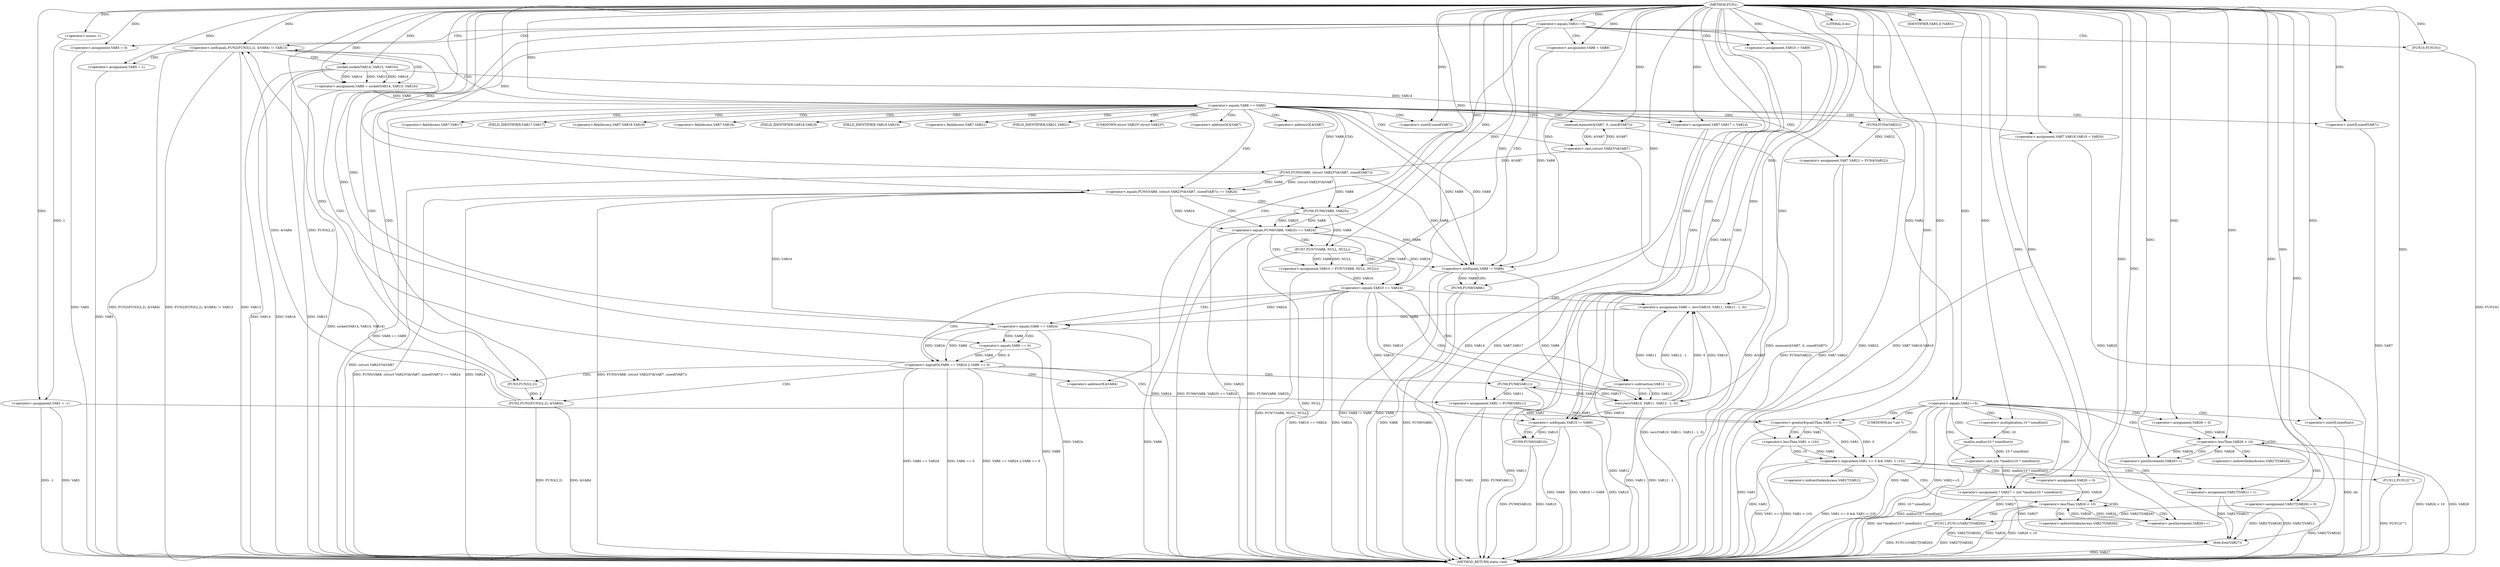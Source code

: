 digraph FUN1 {  
"1000100" [label = "(METHOD,FUN1)" ]
"1000322" [label = "(METHOD_RETURN,static void)" ]
"1000103" [label = "(<operator>.assignment,VAR1 = -1)" ]
"1000105" [label = "(<operator>.minus,-1)" ]
"1000108" [label = "(<operator>.equals,VAR2==5)" ]
"1000115" [label = "(<operator>.assignment,VAR5 = 0)" ]
"1000121" [label = "(<operator>.assignment,VAR8 = VAR9)" ]
"1000125" [label = "(<operator>.assignment,VAR10 = VAR9)" ]
"1000132" [label = "(<operator>.notEquals,FUN2(FUN3(2,2), &VAR4) != VAR13)" ]
"1000133" [label = "(FUN2,FUN2(FUN3(2,2), &VAR4))" ]
"1000134" [label = "(FUN3,FUN3(2,2))" ]
"1000142" [label = "(<operator>.assignment,VAR5 = 1)" ]
"1000145" [label = "(<operator>.assignment,VAR8 = socket(VAR14, VAR15, VAR16))" ]
"1000147" [label = "(socket,socket(VAR14, VAR15, VAR16))" ]
"1000152" [label = "(<operator>.equals,VAR8 == VAR9)" ]
"1000157" [label = "(memset,memset(&VAR7, 0, sizeof(VAR7)))" ]
"1000161" [label = "(<operator>.sizeOf,sizeof(VAR7))" ]
"1000163" [label = "(<operator>.assignment,VAR7.VAR17 = VAR14)" ]
"1000168" [label = "(<operator>.assignment,VAR7.VAR18.VAR19 = VAR20)" ]
"1000175" [label = "(<operator>.assignment,VAR7.VAR21 = FUN4(VAR22))" ]
"1000179" [label = "(FUN4,FUN4(VAR22))" ]
"1000182" [label = "(<operator>.equals,FUN5(VAR8, (struct VAR23*)&VAR7, sizeof(VAR7)) == VAR24)" ]
"1000183" [label = "(FUN5,FUN5(VAR8, (struct VAR23*)&VAR7, sizeof(VAR7)))" ]
"1000185" [label = "(<operator>.cast,(struct VAR23*)&VAR7)" ]
"1000189" [label = "(<operator>.sizeOf,sizeof(VAR7))" ]
"1000195" [label = "(<operator>.equals,FUN6(VAR8, VAR25) == VAR24)" ]
"1000196" [label = "(FUN6,FUN6(VAR8, VAR25))" ]
"1000202" [label = "(<operator>.assignment,VAR10 = FUN7(VAR8, NULL, NULL))" ]
"1000204" [label = "(FUN7,FUN7(VAR8, NULL, NULL))" ]
"1000209" [label = "(<operator>.equals,VAR10 == VAR24)" ]
"1000214" [label = "(<operator>.assignment,VAR6 = recv(VAR10, VAR11, VAR12 - 1, 0))" ]
"1000216" [label = "(recv,recv(VAR10, VAR11, VAR12 - 1, 0))" ]
"1000219" [label = "(<operator>.subtraction,VAR12 - 1)" ]
"1000224" [label = "(<operator>.logicalOr,VAR6 == VAR24 || VAR6 == 0)" ]
"1000225" [label = "(<operator>.equals,VAR6 == VAR24)" ]
"1000228" [label = "(<operator>.equals,VAR6 == 0)" ]
"1000233" [label = "(<operator>.assignment,VAR1 = FUN8(VAR11))" ]
"1000235" [label = "(FUN8,FUN8(VAR11))" ]
"1000237" [label = "(LITERAL,0,do)" ]
"1000239" [label = "(<operator>.notEquals,VAR8 != VAR9)" ]
"1000243" [label = "(FUN9,FUN9(VAR8))" ]
"1000246" [label = "(<operator>.notEquals,VAR10 != VAR9)" ]
"1000250" [label = "(FUN9,FUN9(VAR10))" ]
"1000253" [label = "(IDENTIFIER,VAR5,if (VAR5))" ]
"1000255" [label = "(FUN10,FUN10())" ]
"1000257" [label = "(<operator>.equals,VAR2==5)" ]
"1000264" [label = "(<operator>.assignment,* VAR27 = (int *)malloc(10 * sizeof(int)))" ]
"1000266" [label = "(<operator>.cast,(int *)malloc(10 * sizeof(int)))" ]
"1000268" [label = "(malloc,malloc(10 * sizeof(int)))" ]
"1000269" [label = "(<operator>.multiplication,10 * sizeof(int))" ]
"1000271" [label = "(<operator>.sizeOf,sizeof(int))" ]
"1000274" [label = "(<operator>.assignment,VAR26 = 0)" ]
"1000277" [label = "(<operator>.lessThan,VAR26 < 10)" ]
"1000280" [label = "(<operator>.postIncrement,VAR26++)" ]
"1000283" [label = "(<operator>.assignment,VAR27[VAR26] = 0)" ]
"1000289" [label = "(<operator>.logicalAnd,VAR1 >= 0 && VAR1 < (10))" ]
"1000290" [label = "(<operator>.greaterEqualsThan,VAR1 >= 0)" ]
"1000293" [label = "(<operator>.lessThan,VAR1 < (10))" ]
"1000297" [label = "(<operator>.assignment,VAR27[VAR1] = 1)" ]
"1000303" [label = "(<operator>.assignment,VAR26 = 0)" ]
"1000306" [label = "(<operator>.lessThan,VAR26 < 10)" ]
"1000309" [label = "(<operator>.postIncrement,VAR26++)" ]
"1000312" [label = "(FUN11,FUN11(VAR27[VAR26]))" ]
"1000318" [label = "(FUN12,FUN12(\"\"))" ]
"1000320" [label = "(free,free(VAR27))" ]
"1000137" [label = "(<operator>.addressOf,&VAR4)" ]
"1000158" [label = "(<operator>.addressOf,&VAR7)" ]
"1000164" [label = "(<operator>.fieldAccess,VAR7.VAR17)" ]
"1000166" [label = "(FIELD_IDENTIFIER,VAR17,VAR17)" ]
"1000169" [label = "(<operator>.fieldAccess,VAR7.VAR18.VAR19)" ]
"1000170" [label = "(<operator>.fieldAccess,VAR7.VAR18)" ]
"1000172" [label = "(FIELD_IDENTIFIER,VAR18,VAR18)" ]
"1000173" [label = "(FIELD_IDENTIFIER,VAR19,VAR19)" ]
"1000176" [label = "(<operator>.fieldAccess,VAR7.VAR21)" ]
"1000178" [label = "(FIELD_IDENTIFIER,VAR21,VAR21)" ]
"1000186" [label = "(UNKNOWN,struct VAR23*,struct VAR23*)" ]
"1000187" [label = "(<operator>.addressOf,&VAR7)" ]
"1000267" [label = "(UNKNOWN,int *,int *)" ]
"1000284" [label = "(<operator>.indirectIndexAccess,VAR27[VAR26])" ]
"1000298" [label = "(<operator>.indirectIndexAccess,VAR27[VAR1])" ]
"1000313" [label = "(<operator>.indirectIndexAccess,VAR27[VAR26])" ]
  "1000209" -> "1000322"  [ label = "DDG: VAR10 == VAR24"] 
  "1000183" -> "1000322"  [ label = "DDG: (struct VAR23*)&VAR7"] 
  "1000277" -> "1000322"  [ label = "DDG: VAR26"] 
  "1000132" -> "1000322"  [ label = "DDG: FUN2(FUN3(2,2), &VAR4)"] 
  "1000195" -> "1000322"  [ label = "DDG: VAR24"] 
  "1000209" -> "1000322"  [ label = "DDG: VAR24"] 
  "1000182" -> "1000322"  [ label = "DDG: FUN5(VAR8, (struct VAR23*)&VAR7, sizeof(VAR7)) == VAR24"] 
  "1000246" -> "1000322"  [ label = "DDG: VAR9"] 
  "1000163" -> "1000322"  [ label = "DDG: VAR7.VAR17"] 
  "1000297" -> "1000322"  [ label = "DDG: VAR27[VAR1]"] 
  "1000290" -> "1000322"  [ label = "DDG: VAR1"] 
  "1000185" -> "1000322"  [ label = "DDG: &VAR7"] 
  "1000312" -> "1000322"  [ label = "DDG: FUN11(VAR27[VAR26])"] 
  "1000224" -> "1000322"  [ label = "DDG: VAR6 == VAR24"] 
  "1000250" -> "1000322"  [ label = "DDG: VAR10"] 
  "1000225" -> "1000322"  [ label = "DDG: VAR24"] 
  "1000283" -> "1000322"  [ label = "DDG: VAR27[VAR26]"] 
  "1000293" -> "1000322"  [ label = "DDG: VAR1"] 
  "1000235" -> "1000322"  [ label = "DDG: VAR11"] 
  "1000239" -> "1000322"  [ label = "DDG: VAR8 != VAR9"] 
  "1000289" -> "1000322"  [ label = "DDG: VAR1 >= 0"] 
  "1000168" -> "1000322"  [ label = "DDG: VAR7.VAR18.VAR19"] 
  "1000233" -> "1000322"  [ label = "DDG: FUN8(VAR11)"] 
  "1000189" -> "1000322"  [ label = "DDG: VAR7"] 
  "1000318" -> "1000322"  [ label = "DDG: FUN12(\"\")"] 
  "1000289" -> "1000322"  [ label = "DDG: VAR1 < (10)"] 
  "1000214" -> "1000322"  [ label = "DDG: recv(VAR10, VAR11, VAR12 - 1, 0)"] 
  "1000157" -> "1000322"  [ label = "DDG: memset(&VAR7, 0, sizeof(VAR7))"] 
  "1000175" -> "1000322"  [ label = "DDG: FUN4(VAR22)"] 
  "1000255" -> "1000322"  [ label = "DDG: FUN10()"] 
  "1000103" -> "1000322"  [ label = "DDG: VAR1"] 
  "1000103" -> "1000322"  [ label = "DDG: -1"] 
  "1000225" -> "1000322"  [ label = "DDG: VAR6"] 
  "1000216" -> "1000322"  [ label = "DDG: VAR12 - 1"] 
  "1000312" -> "1000322"  [ label = "DDG: VAR27[VAR26]"] 
  "1000239" -> "1000322"  [ label = "DDG: VAR8"] 
  "1000224" -> "1000322"  [ label = "DDG: VAR6 == 0"] 
  "1000204" -> "1000322"  [ label = "DDG: NULL"] 
  "1000306" -> "1000322"  [ label = "DDG: VAR26"] 
  "1000132" -> "1000322"  [ label = "DDG: FUN2(FUN3(2,2), &VAR4) != VAR13"] 
  "1000132" -> "1000322"  [ label = "DDG: VAR13"] 
  "1000268" -> "1000322"  [ label = "DDG: 10 * sizeof(int)"] 
  "1000195" -> "1000322"  [ label = "DDG: FUN6(VAR8, VAR25) == VAR24"] 
  "1000152" -> "1000322"  [ label = "DDG: VAR8 == VAR9"] 
  "1000266" -> "1000322"  [ label = "DDG: malloc(10 * sizeof(int))"] 
  "1000228" -> "1000322"  [ label = "DDG: VAR6"] 
  "1000163" -> "1000322"  [ label = "DDG: VAR14"] 
  "1000289" -> "1000322"  [ label = "DDG: VAR1 >= 0 && VAR1 < (10)"] 
  "1000133" -> "1000322"  [ label = "DDG: FUN3(2,2)"] 
  "1000182" -> "1000322"  [ label = "DDG: VAR24"] 
  "1000179" -> "1000322"  [ label = "DDG: VAR22"] 
  "1000216" -> "1000322"  [ label = "DDG: VAR11"] 
  "1000147" -> "1000322"  [ label = "DDG: VAR15"] 
  "1000147" -> "1000322"  [ label = "DDG: VAR14"] 
  "1000175" -> "1000322"  [ label = "DDG: VAR7.VAR21"] 
  "1000257" -> "1000322"  [ label = "DDG: VAR2"] 
  "1000306" -> "1000322"  [ label = "DDG: VAR26 < 10"] 
  "1000264" -> "1000322"  [ label = "DDG: (int *)malloc(10 * sizeof(int))"] 
  "1000233" -> "1000322"  [ label = "DDG: VAR1"] 
  "1000142" -> "1000322"  [ label = "DDG: VAR5"] 
  "1000277" -> "1000322"  [ label = "DDG: VAR26 < 10"] 
  "1000219" -> "1000322"  [ label = "DDG: VAR12"] 
  "1000243" -> "1000322"  [ label = "DDG: VAR8"] 
  "1000147" -> "1000322"  [ label = "DDG: VAR16"] 
  "1000257" -> "1000322"  [ label = "DDG: VAR2==5"] 
  "1000250" -> "1000322"  [ label = "DDG: FUN9(VAR10)"] 
  "1000271" -> "1000322"  [ label = "DDG: int"] 
  "1000320" -> "1000322"  [ label = "DDG: VAR27"] 
  "1000195" -> "1000322"  [ label = "DDG: FUN6(VAR8, VAR25)"] 
  "1000246" -> "1000322"  [ label = "DDG: VAR10 != VAR9"] 
  "1000145" -> "1000322"  [ label = "DDG: socket(VAR14, VAR15, VAR16)"] 
  "1000115" -> "1000322"  [ label = "DDG: VAR5"] 
  "1000182" -> "1000322"  [ label = "DDG: FUN5(VAR8, (struct VAR23*)&VAR7, sizeof(VAR7))"] 
  "1000168" -> "1000322"  [ label = "DDG: VAR20"] 
  "1000133" -> "1000322"  [ label = "DDG: &VAR4"] 
  "1000243" -> "1000322"  [ label = "DDG: FUN9(VAR8)"] 
  "1000246" -> "1000322"  [ label = "DDG: VAR10"] 
  "1000224" -> "1000322"  [ label = "DDG: VAR6 == VAR24 || VAR6 == 0"] 
  "1000202" -> "1000322"  [ label = "DDG: FUN7(VAR8, NULL, NULL)"] 
  "1000196" -> "1000322"  [ label = "DDG: VAR25"] 
  "1000105" -> "1000103"  [ label = "DDG: 1"] 
  "1000100" -> "1000103"  [ label = "DDG: "] 
  "1000100" -> "1000105"  [ label = "DDG: "] 
  "1000100" -> "1000108"  [ label = "DDG: "] 
  "1000100" -> "1000115"  [ label = "DDG: "] 
  "1000100" -> "1000121"  [ label = "DDG: "] 
  "1000100" -> "1000125"  [ label = "DDG: "] 
  "1000133" -> "1000132"  [ label = "DDG: FUN3(2,2)"] 
  "1000133" -> "1000132"  [ label = "DDG: &VAR4"] 
  "1000134" -> "1000133"  [ label = "DDG: 2"] 
  "1000100" -> "1000134"  [ label = "DDG: "] 
  "1000100" -> "1000132"  [ label = "DDG: "] 
  "1000100" -> "1000142"  [ label = "DDG: "] 
  "1000147" -> "1000145"  [ label = "DDG: VAR14"] 
  "1000147" -> "1000145"  [ label = "DDG: VAR15"] 
  "1000147" -> "1000145"  [ label = "DDG: VAR16"] 
  "1000100" -> "1000145"  [ label = "DDG: "] 
  "1000100" -> "1000147"  [ label = "DDG: "] 
  "1000145" -> "1000152"  [ label = "DDG: VAR8"] 
  "1000100" -> "1000152"  [ label = "DDG: "] 
  "1000185" -> "1000157"  [ label = "DDG: &VAR7"] 
  "1000100" -> "1000157"  [ label = "DDG: "] 
  "1000100" -> "1000161"  [ label = "DDG: "] 
  "1000147" -> "1000163"  [ label = "DDG: VAR14"] 
  "1000100" -> "1000163"  [ label = "DDG: "] 
  "1000100" -> "1000168"  [ label = "DDG: "] 
  "1000179" -> "1000175"  [ label = "DDG: VAR22"] 
  "1000100" -> "1000179"  [ label = "DDG: "] 
  "1000183" -> "1000182"  [ label = "DDG: VAR8"] 
  "1000183" -> "1000182"  [ label = "DDG: (struct VAR23*)&VAR7"] 
  "1000152" -> "1000183"  [ label = "DDG: VAR8"] 
  "1000100" -> "1000183"  [ label = "DDG: "] 
  "1000185" -> "1000183"  [ label = "DDG: &VAR7"] 
  "1000157" -> "1000185"  [ label = "DDG: &VAR7"] 
  "1000100" -> "1000189"  [ label = "DDG: "] 
  "1000225" -> "1000182"  [ label = "DDG: VAR24"] 
  "1000100" -> "1000182"  [ label = "DDG: "] 
  "1000196" -> "1000195"  [ label = "DDG: VAR8"] 
  "1000196" -> "1000195"  [ label = "DDG: VAR25"] 
  "1000183" -> "1000196"  [ label = "DDG: VAR8"] 
  "1000100" -> "1000196"  [ label = "DDG: "] 
  "1000182" -> "1000195"  [ label = "DDG: VAR24"] 
  "1000100" -> "1000195"  [ label = "DDG: "] 
  "1000204" -> "1000202"  [ label = "DDG: VAR8"] 
  "1000204" -> "1000202"  [ label = "DDG: NULL"] 
  "1000100" -> "1000202"  [ label = "DDG: "] 
  "1000196" -> "1000204"  [ label = "DDG: VAR8"] 
  "1000100" -> "1000204"  [ label = "DDG: "] 
  "1000202" -> "1000209"  [ label = "DDG: VAR10"] 
  "1000100" -> "1000209"  [ label = "DDG: "] 
  "1000195" -> "1000209"  [ label = "DDG: VAR24"] 
  "1000216" -> "1000214"  [ label = "DDG: VAR10"] 
  "1000216" -> "1000214"  [ label = "DDG: VAR11"] 
  "1000216" -> "1000214"  [ label = "DDG: VAR12 - 1"] 
  "1000216" -> "1000214"  [ label = "DDG: 0"] 
  "1000100" -> "1000214"  [ label = "DDG: "] 
  "1000209" -> "1000216"  [ label = "DDG: VAR10"] 
  "1000100" -> "1000216"  [ label = "DDG: "] 
  "1000235" -> "1000216"  [ label = "DDG: VAR11"] 
  "1000219" -> "1000216"  [ label = "DDG: VAR12"] 
  "1000219" -> "1000216"  [ label = "DDG: 1"] 
  "1000100" -> "1000219"  [ label = "DDG: "] 
  "1000225" -> "1000224"  [ label = "DDG: VAR6"] 
  "1000225" -> "1000224"  [ label = "DDG: VAR24"] 
  "1000214" -> "1000225"  [ label = "DDG: VAR6"] 
  "1000100" -> "1000225"  [ label = "DDG: "] 
  "1000209" -> "1000225"  [ label = "DDG: VAR24"] 
  "1000228" -> "1000224"  [ label = "DDG: VAR6"] 
  "1000228" -> "1000224"  [ label = "DDG: 0"] 
  "1000225" -> "1000228"  [ label = "DDG: VAR6"] 
  "1000100" -> "1000228"  [ label = "DDG: "] 
  "1000235" -> "1000233"  [ label = "DDG: VAR11"] 
  "1000100" -> "1000233"  [ label = "DDG: "] 
  "1000216" -> "1000235"  [ label = "DDG: VAR11"] 
  "1000100" -> "1000235"  [ label = "DDG: "] 
  "1000100" -> "1000237"  [ label = "DDG: "] 
  "1000183" -> "1000239"  [ label = "DDG: VAR8"] 
  "1000152" -> "1000239"  [ label = "DDG: VAR8"] 
  "1000196" -> "1000239"  [ label = "DDG: VAR8"] 
  "1000121" -> "1000239"  [ label = "DDG: VAR8"] 
  "1000204" -> "1000239"  [ label = "DDG: VAR8"] 
  "1000100" -> "1000239"  [ label = "DDG: "] 
  "1000152" -> "1000239"  [ label = "DDG: VAR9"] 
  "1000239" -> "1000243"  [ label = "DDG: VAR8"] 
  "1000100" -> "1000243"  [ label = "DDG: "] 
  "1000125" -> "1000246"  [ label = "DDG: VAR10"] 
  "1000209" -> "1000246"  [ label = "DDG: VAR10"] 
  "1000216" -> "1000246"  [ label = "DDG: VAR10"] 
  "1000100" -> "1000246"  [ label = "DDG: "] 
  "1000239" -> "1000246"  [ label = "DDG: VAR9"] 
  "1000246" -> "1000250"  [ label = "DDG: VAR10"] 
  "1000100" -> "1000250"  [ label = "DDG: "] 
  "1000100" -> "1000253"  [ label = "DDG: "] 
  "1000100" -> "1000255"  [ label = "DDG: "] 
  "1000108" -> "1000257"  [ label = "DDG: VAR2"] 
  "1000100" -> "1000257"  [ label = "DDG: "] 
  "1000266" -> "1000264"  [ label = "DDG: malloc(10 * sizeof(int))"] 
  "1000100" -> "1000264"  [ label = "DDG: "] 
  "1000268" -> "1000266"  [ label = "DDG: 10 * sizeof(int)"] 
  "1000269" -> "1000268"  [ label = "DDG: 10"] 
  "1000100" -> "1000269"  [ label = "DDG: "] 
  "1000100" -> "1000271"  [ label = "DDG: "] 
  "1000100" -> "1000274"  [ label = "DDG: "] 
  "1000274" -> "1000277"  [ label = "DDG: VAR26"] 
  "1000280" -> "1000277"  [ label = "DDG: VAR26"] 
  "1000100" -> "1000277"  [ label = "DDG: "] 
  "1000277" -> "1000280"  [ label = "DDG: VAR26"] 
  "1000100" -> "1000280"  [ label = "DDG: "] 
  "1000100" -> "1000283"  [ label = "DDG: "] 
  "1000290" -> "1000289"  [ label = "DDG: VAR1"] 
  "1000290" -> "1000289"  [ label = "DDG: 0"] 
  "1000103" -> "1000290"  [ label = "DDG: VAR1"] 
  "1000233" -> "1000290"  [ label = "DDG: VAR1"] 
  "1000100" -> "1000290"  [ label = "DDG: "] 
  "1000293" -> "1000289"  [ label = "DDG: VAR1"] 
  "1000293" -> "1000289"  [ label = "DDG: 10"] 
  "1000290" -> "1000293"  [ label = "DDG: VAR1"] 
  "1000100" -> "1000293"  [ label = "DDG: "] 
  "1000100" -> "1000297"  [ label = "DDG: "] 
  "1000100" -> "1000303"  [ label = "DDG: "] 
  "1000309" -> "1000306"  [ label = "DDG: VAR26"] 
  "1000303" -> "1000306"  [ label = "DDG: VAR26"] 
  "1000100" -> "1000306"  [ label = "DDG: "] 
  "1000306" -> "1000309"  [ label = "DDG: VAR26"] 
  "1000100" -> "1000309"  [ label = "DDG: "] 
  "1000283" -> "1000312"  [ label = "DDG: VAR27[VAR26]"] 
  "1000264" -> "1000312"  [ label = "DDG: VAR27"] 
  "1000100" -> "1000318"  [ label = "DDG: "] 
  "1000297" -> "1000320"  [ label = "DDG: VAR27[VAR1]"] 
  "1000283" -> "1000320"  [ label = "DDG: VAR27[VAR26]"] 
  "1000312" -> "1000320"  [ label = "DDG: VAR27[VAR26]"] 
  "1000264" -> "1000320"  [ label = "DDG: VAR27"] 
  "1000100" -> "1000320"  [ label = "DDG: "] 
  "1000108" -> "1000125"  [ label = "CDG: "] 
  "1000108" -> "1000133"  [ label = "CDG: "] 
  "1000108" -> "1000132"  [ label = "CDG: "] 
  "1000108" -> "1000239"  [ label = "CDG: "] 
  "1000108" -> "1000246"  [ label = "CDG: "] 
  "1000108" -> "1000121"  [ label = "CDG: "] 
  "1000108" -> "1000137"  [ label = "CDG: "] 
  "1000108" -> "1000115"  [ label = "CDG: "] 
  "1000108" -> "1000134"  [ label = "CDG: "] 
  "1000108" -> "1000255"  [ label = "CDG: "] 
  "1000132" -> "1000142"  [ label = "CDG: "] 
  "1000132" -> "1000145"  [ label = "CDG: "] 
  "1000132" -> "1000152"  [ label = "CDG: "] 
  "1000132" -> "1000147"  [ label = "CDG: "] 
  "1000152" -> "1000164"  [ label = "CDG: "] 
  "1000152" -> "1000161"  [ label = "CDG: "] 
  "1000152" -> "1000182"  [ label = "CDG: "] 
  "1000152" -> "1000166"  [ label = "CDG: "] 
  "1000152" -> "1000183"  [ label = "CDG: "] 
  "1000152" -> "1000157"  [ label = "CDG: "] 
  "1000152" -> "1000175"  [ label = "CDG: "] 
  "1000152" -> "1000179"  [ label = "CDG: "] 
  "1000152" -> "1000176"  [ label = "CDG: "] 
  "1000152" -> "1000187"  [ label = "CDG: "] 
  "1000152" -> "1000185"  [ label = "CDG: "] 
  "1000152" -> "1000186"  [ label = "CDG: "] 
  "1000152" -> "1000172"  [ label = "CDG: "] 
  "1000152" -> "1000189"  [ label = "CDG: "] 
  "1000152" -> "1000169"  [ label = "CDG: "] 
  "1000152" -> "1000163"  [ label = "CDG: "] 
  "1000152" -> "1000168"  [ label = "CDG: "] 
  "1000152" -> "1000178"  [ label = "CDG: "] 
  "1000152" -> "1000173"  [ label = "CDG: "] 
  "1000152" -> "1000158"  [ label = "CDG: "] 
  "1000152" -> "1000170"  [ label = "CDG: "] 
  "1000182" -> "1000195"  [ label = "CDG: "] 
  "1000182" -> "1000196"  [ label = "CDG: "] 
  "1000195" -> "1000204"  [ label = "CDG: "] 
  "1000195" -> "1000202"  [ label = "CDG: "] 
  "1000195" -> "1000209"  [ label = "CDG: "] 
  "1000209" -> "1000216"  [ label = "CDG: "] 
  "1000209" -> "1000219"  [ label = "CDG: "] 
  "1000209" -> "1000214"  [ label = "CDG: "] 
  "1000209" -> "1000224"  [ label = "CDG: "] 
  "1000209" -> "1000225"  [ label = "CDG: "] 
  "1000224" -> "1000233"  [ label = "CDG: "] 
  "1000224" -> "1000235"  [ label = "CDG: "] 
  "1000224" -> "1000133"  [ label = "CDG: "] 
  "1000224" -> "1000132"  [ label = "CDG: "] 
  "1000224" -> "1000137"  [ label = "CDG: "] 
  "1000224" -> "1000134"  [ label = "CDG: "] 
  "1000225" -> "1000228"  [ label = "CDG: "] 
  "1000239" -> "1000243"  [ label = "CDG: "] 
  "1000246" -> "1000250"  [ label = "CDG: "] 
  "1000257" -> "1000268"  [ label = "CDG: "] 
  "1000257" -> "1000274"  [ label = "CDG: "] 
  "1000257" -> "1000277"  [ label = "CDG: "] 
  "1000257" -> "1000269"  [ label = "CDG: "] 
  "1000257" -> "1000289"  [ label = "CDG: "] 
  "1000257" -> "1000320"  [ label = "CDG: "] 
  "1000257" -> "1000290"  [ label = "CDG: "] 
  "1000257" -> "1000266"  [ label = "CDG: "] 
  "1000257" -> "1000271"  [ label = "CDG: "] 
  "1000257" -> "1000267"  [ label = "CDG: "] 
  "1000257" -> "1000264"  [ label = "CDG: "] 
  "1000277" -> "1000277"  [ label = "CDG: "] 
  "1000277" -> "1000284"  [ label = "CDG: "] 
  "1000277" -> "1000283"  [ label = "CDG: "] 
  "1000277" -> "1000280"  [ label = "CDG: "] 
  "1000289" -> "1000298"  [ label = "CDG: "] 
  "1000289" -> "1000318"  [ label = "CDG: "] 
  "1000289" -> "1000303"  [ label = "CDG: "] 
  "1000289" -> "1000297"  [ label = "CDG: "] 
  "1000289" -> "1000306"  [ label = "CDG: "] 
  "1000290" -> "1000293"  [ label = "CDG: "] 
  "1000306" -> "1000312"  [ label = "CDG: "] 
  "1000306" -> "1000313"  [ label = "CDG: "] 
  "1000306" -> "1000306"  [ label = "CDG: "] 
  "1000306" -> "1000309"  [ label = "CDG: "] 
}
